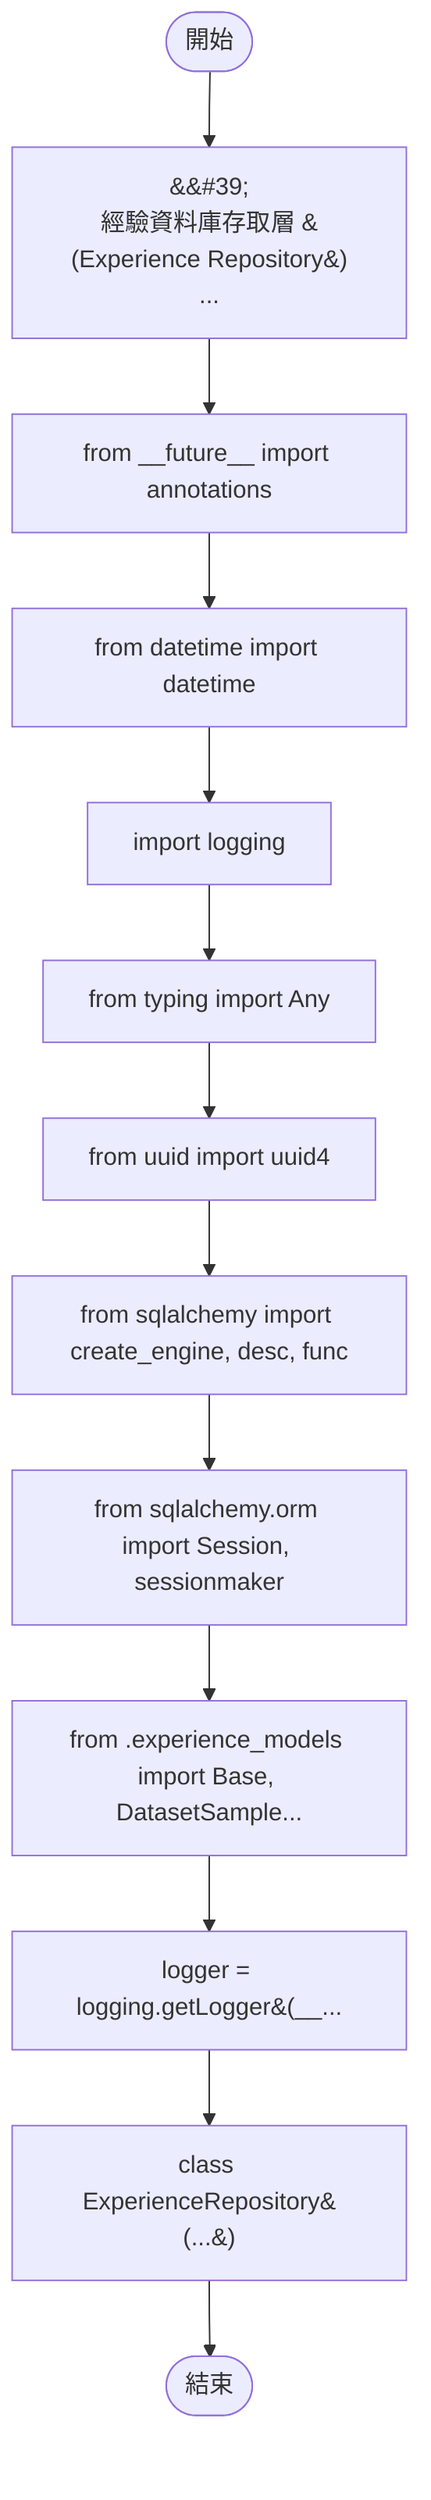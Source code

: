 flowchart TB
    n1([開始])
    n2([結束])
    n3[&amp;&#35;39;\n經驗資料庫存取層 &#40;Experience Repository&#41;\n...]
    n4[from __future__ import annotations]
    n5[from datetime import datetime]
    n6[import logging]
    n7[from typing import Any]
    n8[from uuid import uuid4]
    n9[from sqlalchemy import create_engine, desc, func]
    n10[from sqlalchemy.orm import Session, sessionmaker]
    n11[from .experience_models import Base, DatasetSample...]
    n12[logger = logging.getLogger&#40;__...]
    n13[class ExperienceRepository&#40;...&#41;]
    n1 --> n3
    n3 --> n4
    n4 --> n5
    n5 --> n6
    n6 --> n7
    n7 --> n8
    n8 --> n9
    n9 --> n10
    n10 --> n11
    n11 --> n12
    n12 --> n13
    n13 --> n2